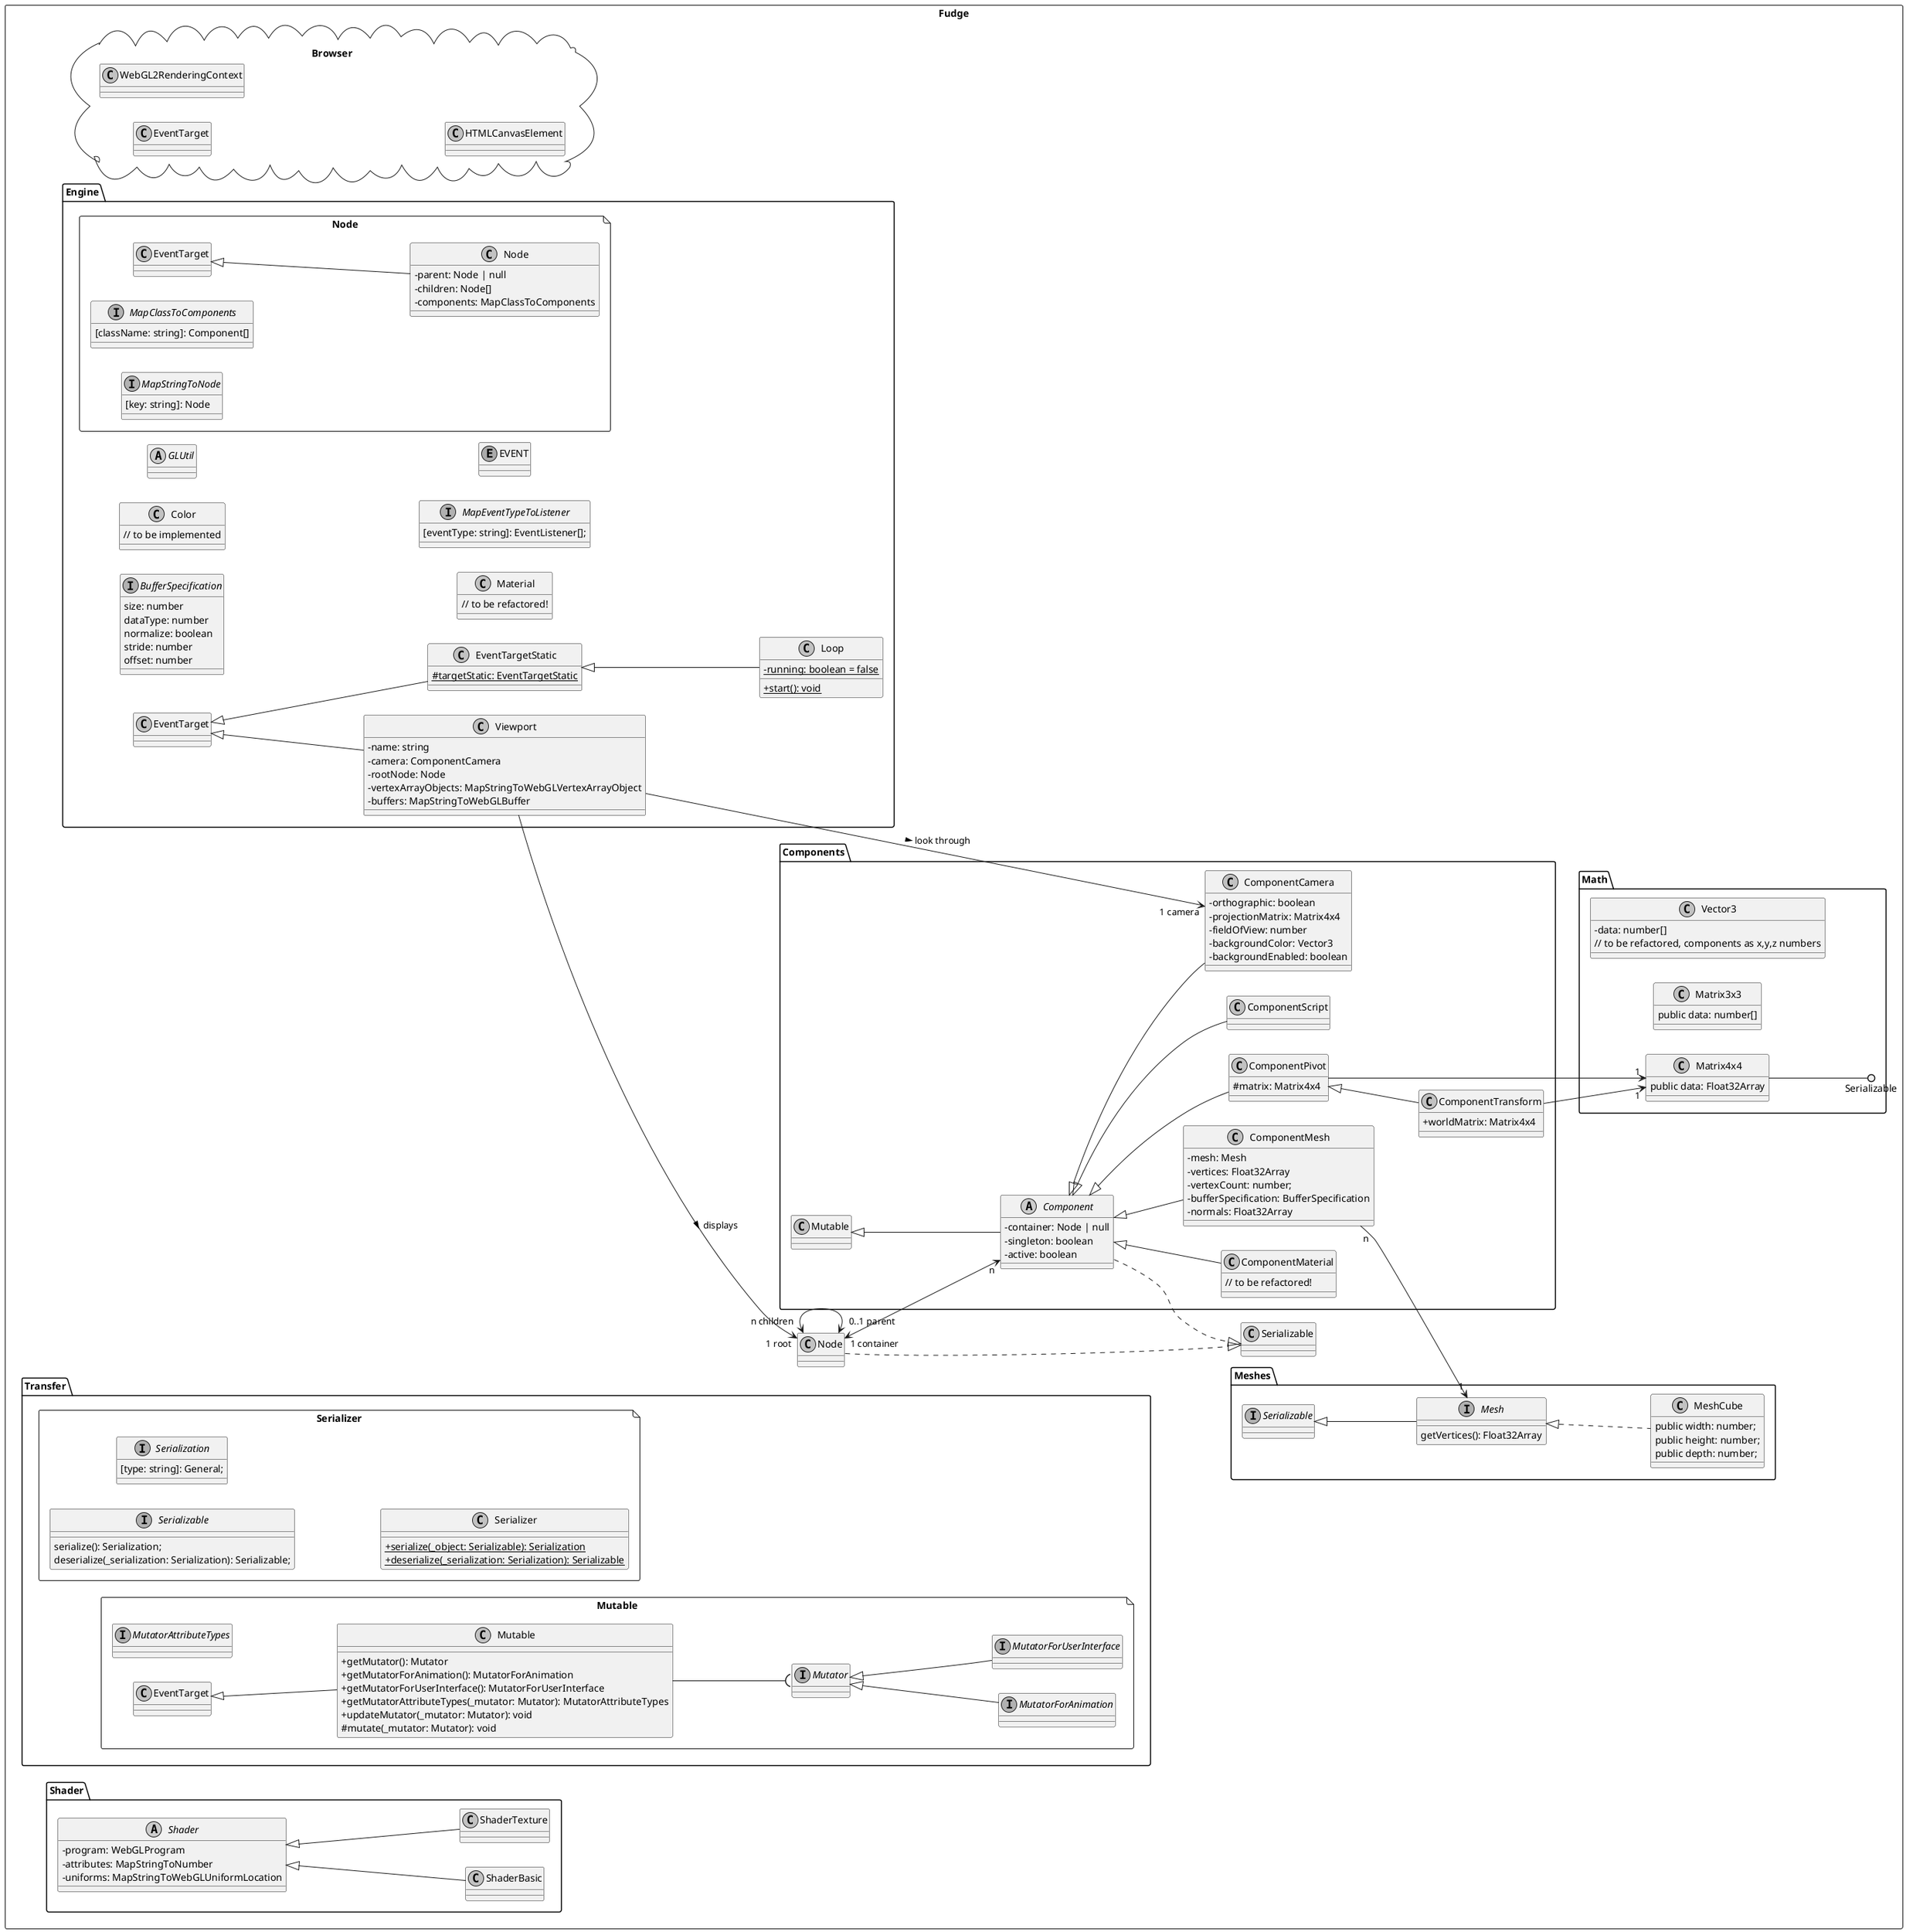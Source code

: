 @startuml FUDGE-Core
skinparam monochrome true
skinparam componentStyle uml2
skinparam classAttributeIconSize 0
skinparam shadowing false
skinparam handwritten false

'page 2x2
left to right direction

package Fudge <<Rectangle>>{
  ' gl2: WebGL2RenderingContext
  package "Browser" <<Cloud>> {
    class EventTarget
    class WebGL2RenderingContext
    class HTMLCanvasElement
  }

  package "Engine" <<Folder>> {
    file "Node" {
      class Node extends EventTarget {
        - parent: Node | null
        - children: Node[]
        - components: MapClassToComponents
      }
      interface MapClassToComponents{
        [className: string]: Component[]
      }
      interface MapStringToNode {
        [key: string]: Node
      }
    }

    interface BufferSpecification {
      size: number
      dataType: number
      normalize: boolean
      stride: number
      offset: number
    }

    class Color {
      // to be implemented
    }
    abstract class GLUtil {
    }
    class Material {
      // to be refactored!
    }
    class Viewport extends EventTarget {
      - name: string
      - camera: ComponentCamera
      - rootNode: Node
      - vertexArrayObjects: MapStringToWebGLVertexArrayObject
      - buffers: MapStringToWebGLBuffer
    }

    interface MapEventTypeToListener {
      [eventType: string]: EventListener[];
    }

    enum EVENT

    class EventTargetStatic extends EventTarget {
      #{static} targetStatic: EventTargetStatic
    }

    class Loop extends EventTargetStatic {
      - {static} running: boolean = false
      + {static} start(): void
    }
  }

  package "Transfer" <<Folder>> {
    file "Serializer" {
      interface Serializable {
        serialize(): Serialization;
        deserialize(_serialization: Serialization): Serializable;
      }
      interface Serialization {
        [type: string]: General;
      }
      class Serializer {
        {static} + serialize(_object: Serializable): Serialization
        {static} + deserialize(_serialization: Serialization): Serializable
      }
    }
    file "Mutable" {
      interface MutatorAttributeTypes
      interface Mutator

      interface MutatorForAnimation extends Mutator
      interface MutatorForUserInterface extends Mutator
      class Mutable extends EventTarget {
        + getMutator(): Mutator
        + getMutatorForAnimation(): MutatorForAnimation
        + getMutatorForUserInterface(): MutatorForUserInterface
        + getMutatorAttributeTypes(_mutator: Mutator): MutatorAttributeTypes
        + updateMutator(_mutator: Mutator): void
        # mutate(_mutator: Mutator): void
      }
      Mutable --( Mutator
    }
  }

  package "Components" <<Folder>> {
    abstract class Component extends Mutable {
      - container: Node | null
      - singleton: boolean
      - active: boolean
    }

    class ComponentCamera extends Component {
      - orthographic: boolean
      - projectionMatrix: Matrix4x4
      - fieldOfView: number
      - backgroundColor: Vector3
      - backgroundEnabled: boolean
    }
    class ComponentMaterial extends Component {
      // to be refactored!
    }
    class ComponentMesh extends Component {
      - mesh: Mesh
      - vertices: Float32Array
      - vertexCount: number;
      - bufferSpecification: BufferSpecification
      - normals: Float32Array
    }
    class ComponentPivot extends Component {
      # matrix: Matrix4x4
    }
    class ComponentTransform extends ComponentPivot {
      + worldMatrix: Matrix4x4
    }
    class ComponentScript extends Component {
    }
  }

  package "Meshes" <<Folder>> {
    interface Mesh extends Serializable {
      getVertices(): Float32Array
    }
    class MeshCube implements Mesh {
      public width: number;
      public height: number;
      public depth: number;
    }
  }

  package "Math" <<Folder>> {
    class Vector3 {
      - data: number[]
      // to be refactored, components as x,y,z numbers
    }
    class Matrix3x3 {
      public data: number[]
    }
    class Matrix4x4 {
      public data: Float32Array
    }
    Matrix4x4 --() Serializable
  }

  package "Shader" << Folder>> {
    abstract class Shader {
      - program: WebGLProgram
      - attributes: MapStringToNumber
      - uniforms: MapStringToWebGLUniformLocation
    }
    class ShaderBasic extends Shader {
    }
    class ShaderTexture extends Shader {
    }
  }

  ' Associations
  Node  ..|> Serializable
  Node "0..1 parent"<-left->"n children" Node
  Node "1 container"<-->"n" Component
  Component ..|> Serializable
  ComponentMesh "n"-->"1" Mesh
  ComponentPivot -->"1" Matrix4x4
  ComponentTransform -->"1" Matrix4x4
  Viewport -->"1 root" Node : displays >
  Viewport -->"1 camera" ComponentCamera : look through >
  '    Shader "n"-->"1" Material : uses >
  '    ComponentMaterial "n" --> "1" Shader : refers >

  'improve layout
  Node -[hidden]- Serializable
  Component -[hidden]- Serializable
  'Serializer --[hidden]-- Mutable
  'Mutable --[hidden]-- Component
  'Viewport -[hidden]- ComponentCamera
  'Engine -[hidden]- Components
  'Meshes --[hidden]up-- Shader
}
@enduml
